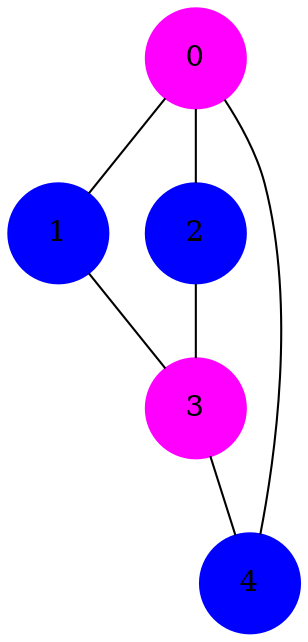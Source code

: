 graph Graph_coloring { 
	node [shape=circle width=0.66 style=filled]
	0 [color = magenta label="0"]
	1 [color = blue label="1"]
	2 [color = blue label="2"]
	3 [color = magenta label="3"]
	4 [color = blue label="4"]
	0 -- 1;
	0 -- 2;
	0 -- 4;
	1 -- 3;
	2 -- 3;
	3 -- 4;
}